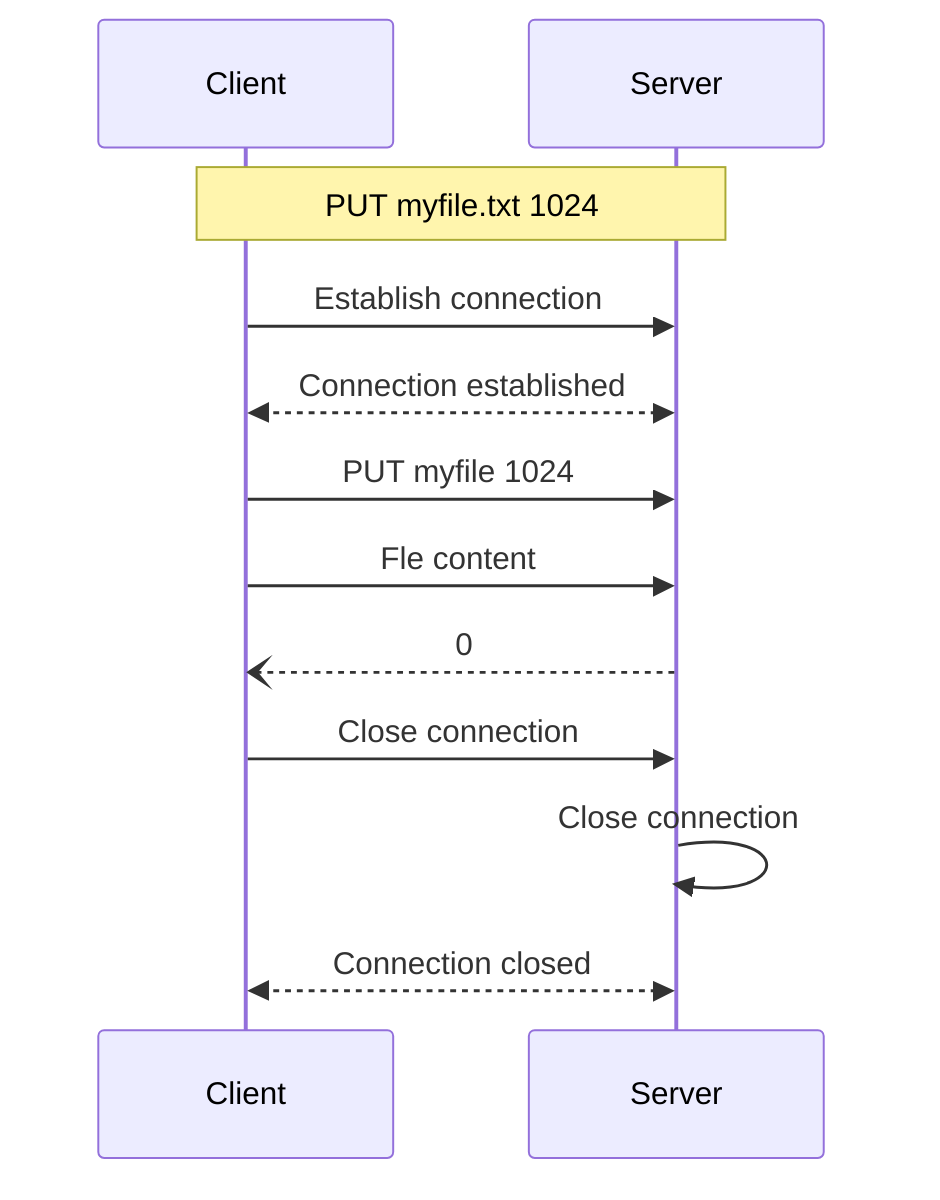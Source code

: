 sequenceDiagram
    participant Client
    participant Server

    %% Initialisation
    Note over Client,Server: PUT myfile.txt 1024
    Client->>Server: Establish connection
    Server<<-->>Client: Connection established
    Client->>Server: PUT myfile 1024
    Client->>Server: Fle content
    Server--)Client: 0
    Client->>Server: Close connection
    Server->>Server: Close connection
    Server<<-->>Client: Connection closed